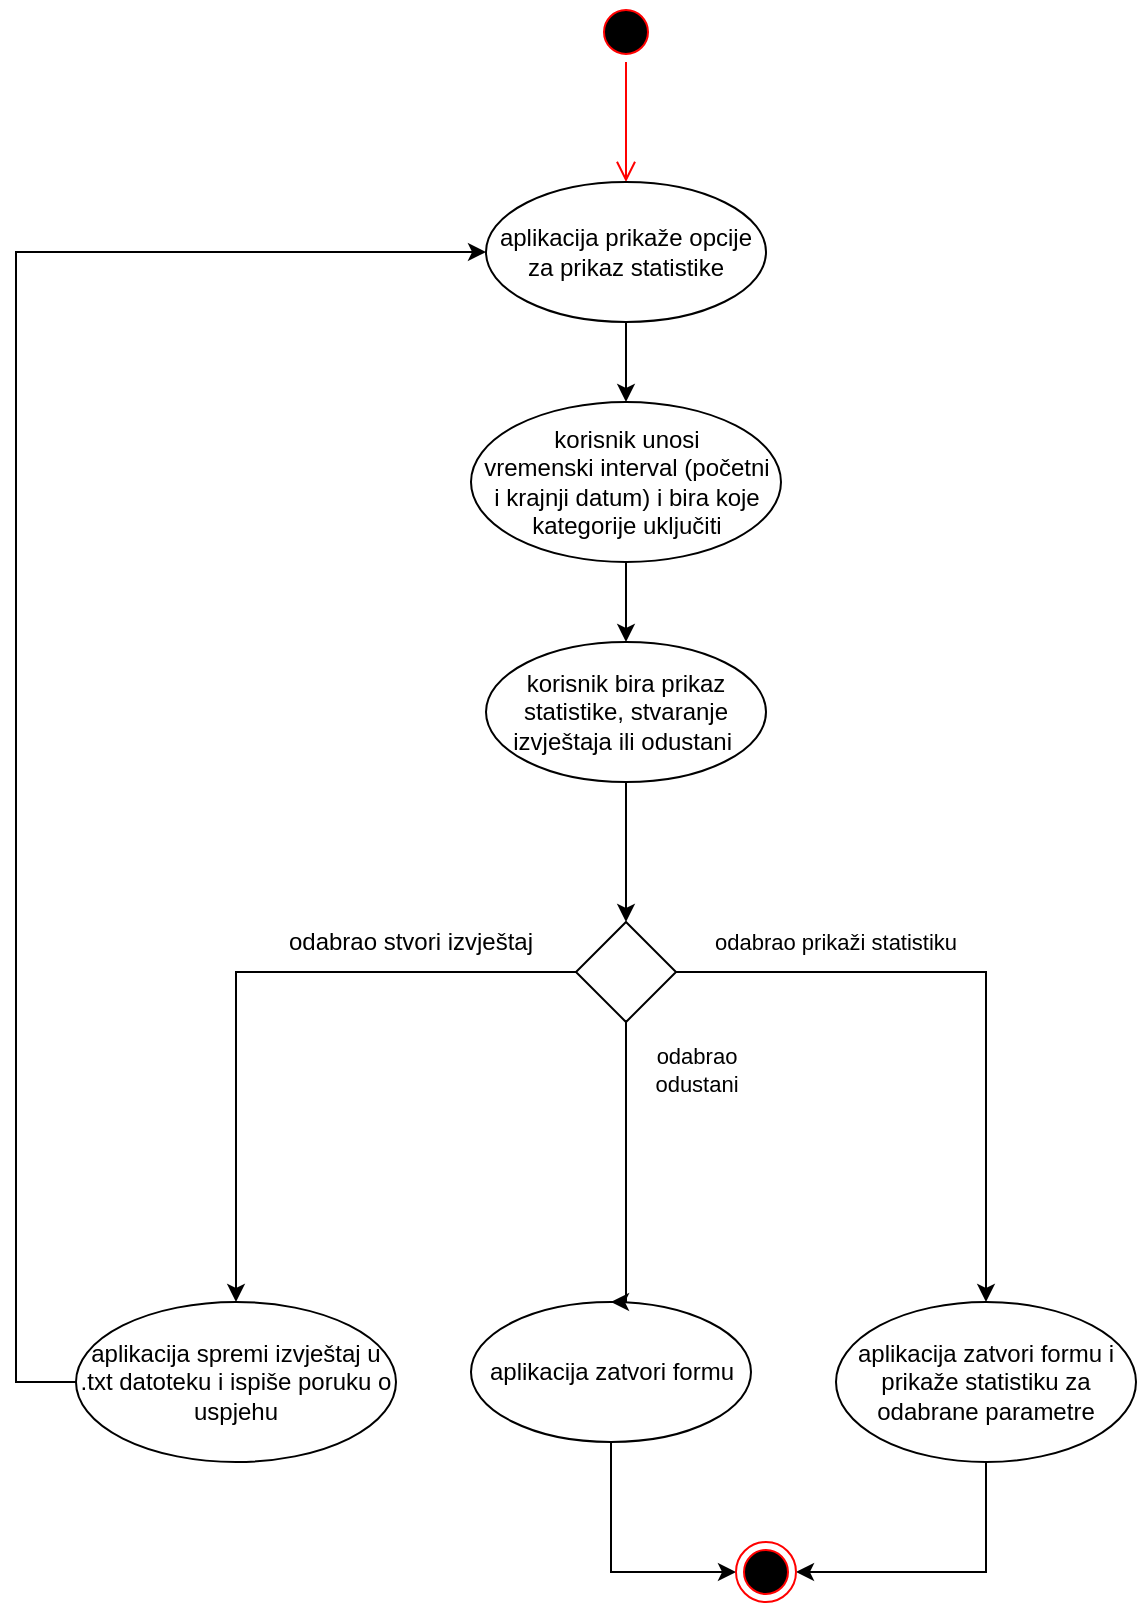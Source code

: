 <mxfile version="12.4.2" type="device" pages="1"><diagram id="pSqhx7WhXrGgPk5z7CBR" name="Statistika i izvještaj"><mxGraphModel dx="1024" dy="592" grid="1" gridSize="10" guides="1" tooltips="1" connect="1" arrows="1" fold="1" page="1" pageScale="1" pageWidth="827" pageHeight="1169" math="0" shadow="0"><root><mxCell id="0"/><mxCell id="1" parent="0"/><mxCell id="wPsaVGqtJED-wCGC2k4w-1" value="" style="ellipse;html=1;shape=startState;fillColor=#000000;strokeColor=#ff0000;" parent="1" vertex="1"><mxGeometry x="350" y="30" width="30" height="30" as="geometry"/></mxCell><mxCell id="wPsaVGqtJED-wCGC2k4w-2" value="" style="edgeStyle=orthogonalEdgeStyle;html=1;verticalAlign=bottom;endArrow=open;endSize=8;strokeColor=#ff0000;" parent="1" source="wPsaVGqtJED-wCGC2k4w-1" edge="1"><mxGeometry relative="1" as="geometry"><mxPoint x="365" y="120" as="targetPoint"/></mxGeometry></mxCell><mxCell id="wPsaVGqtJED-wCGC2k4w-7" style="edgeStyle=orthogonalEdgeStyle;rounded=0;orthogonalLoop=1;jettySize=auto;html=1;exitX=0.5;exitY=1;exitDx=0;exitDy=0;" parent="1" source="wPsaVGqtJED-wCGC2k4w-3" target="wPsaVGqtJED-wCGC2k4w-4" edge="1"><mxGeometry relative="1" as="geometry"/></mxCell><mxCell id="wPsaVGqtJED-wCGC2k4w-3" value="aplikacija prikaže opcije za prikaz statistike" style="ellipse;whiteSpace=wrap;html=1;" parent="1" vertex="1"><mxGeometry x="295" y="120" width="140" height="70" as="geometry"/></mxCell><mxCell id="t4vwWzWwQpp9QJ2UO73X-1" style="edgeStyle=orthogonalEdgeStyle;rounded=0;orthogonalLoop=1;jettySize=auto;html=1;exitX=0.5;exitY=1;exitDx=0;exitDy=0;entryX=0.5;entryY=0;entryDx=0;entryDy=0;" parent="1" source="wPsaVGqtJED-wCGC2k4w-4" target="wPsaVGqtJED-wCGC2k4w-8" edge="1"><mxGeometry relative="1" as="geometry"><mxPoint x="365.588" y="345.176" as="targetPoint"/></mxGeometry></mxCell><mxCell id="wPsaVGqtJED-wCGC2k4w-4" value="korisnik unosi &lt;br&gt;vremenski interval (početni &lt;br&gt;i krajnji datum) i bira koje &lt;br&gt;kategorije uključiti" style="ellipse;whiteSpace=wrap;html=1;" parent="1" vertex="1"><mxGeometry x="287.5" y="230" width="155" height="80" as="geometry"/></mxCell><mxCell id="t4vwWzWwQpp9QJ2UO73X-7" style="edgeStyle=orthogonalEdgeStyle;rounded=0;orthogonalLoop=1;jettySize=auto;html=1;exitX=0.5;exitY=1;exitDx=0;exitDy=0;entryX=1;entryY=0.5;entryDx=0;entryDy=0;" parent="1" source="wPsaVGqtJED-wCGC2k4w-5" target="wPsaVGqtJED-wCGC2k4w-17" edge="1"><mxGeometry relative="1" as="geometry"/></mxCell><mxCell id="wPsaVGqtJED-wCGC2k4w-5" value="aplikacija zatvori formu i prikaže statistiku za odabrane parametre" style="ellipse;whiteSpace=wrap;html=1;" parent="1" vertex="1"><mxGeometry x="470" y="680" width="150" height="80" as="geometry"/></mxCell><mxCell id="wPsaVGqtJED-wCGC2k4w-18" style="edgeStyle=orthogonalEdgeStyle;rounded=0;orthogonalLoop=1;jettySize=auto;html=1;exitX=0.5;exitY=1;exitDx=0;exitDy=0;entryX=0;entryY=0.5;entryDx=0;entryDy=0;" parent="1" source="wPsaVGqtJED-wCGC2k4w-6" target="wPsaVGqtJED-wCGC2k4w-17" edge="1"><mxGeometry relative="1" as="geometry"/></mxCell><mxCell id="wPsaVGqtJED-wCGC2k4w-6" value="aplikacija zatvori formu" style="ellipse;whiteSpace=wrap;html=1;" parent="1" vertex="1"><mxGeometry x="287.5" y="680" width="140" height="70" as="geometry"/></mxCell><mxCell id="wPsaVGqtJED-wCGC2k4w-13" style="edgeStyle=orthogonalEdgeStyle;rounded=0;orthogonalLoop=1;jettySize=auto;html=1;exitX=0.5;exitY=1;exitDx=0;exitDy=0;" parent="1" source="wPsaVGqtJED-wCGC2k4w-8" target="wPsaVGqtJED-wCGC2k4w-12" edge="1"><mxGeometry relative="1" as="geometry"/></mxCell><mxCell id="wPsaVGqtJED-wCGC2k4w-8" value="korisnik bira prikaz statistike, stvaranje izvještaja ili odustani&amp;nbsp;" style="ellipse;whiteSpace=wrap;html=1;" parent="1" vertex="1"><mxGeometry x="295" y="350" width="140" height="70" as="geometry"/></mxCell><mxCell id="wPsaVGqtJED-wCGC2k4w-14" value="&amp;nbsp;odabrao prikaži statistiku" style="edgeStyle=orthogonalEdgeStyle;rounded=0;orthogonalLoop=1;jettySize=auto;html=1;exitX=1;exitY=0.5;exitDx=0;exitDy=0;exitPerimeter=0;" parent="1" source="wPsaVGqtJED-wCGC2k4w-12" target="wPsaVGqtJED-wCGC2k4w-5" edge="1"><mxGeometry x="-0.511" y="15" relative="1" as="geometry"><mxPoint as="offset"/><mxPoint x="550" y="680" as="targetPoint"/></mxGeometry></mxCell><mxCell id="wPsaVGqtJED-wCGC2k4w-15" value="odabrao&lt;br&gt;odustani" style="edgeStyle=orthogonalEdgeStyle;rounded=0;orthogonalLoop=1;jettySize=auto;html=1;exitX=0.5;exitY=1;exitDx=0;exitDy=0;exitPerimeter=0;entryX=0.5;entryY=0;entryDx=0;entryDy=0;" parent="1" source="wPsaVGqtJED-wCGC2k4w-12" target="wPsaVGqtJED-wCGC2k4w-6" edge="1"><mxGeometry x="0.4" y="87" relative="1" as="geometry"><mxPoint x="-52" y="-80" as="offset"/><Array as="points"><mxPoint x="365" y="680"/><mxPoint x="365" y="680"/></Array><mxPoint x="365" y="680" as="targetPoint"/></mxGeometry></mxCell><mxCell id="amB7_LdBIssrdfAGDQcg-5" style="edgeStyle=orthogonalEdgeStyle;rounded=0;orthogonalLoop=1;jettySize=auto;html=1;exitX=0;exitY=0.5;exitDx=0;exitDy=0;exitPerimeter=0;entryX=0.5;entryY=0;entryDx=0;entryDy=0;" parent="1" source="wPsaVGqtJED-wCGC2k4w-12" target="amB7_LdBIssrdfAGDQcg-8" edge="1"><mxGeometry relative="1" as="geometry"><mxPoint x="170" y="680" as="targetPoint"/></mxGeometry></mxCell><mxCell id="amB7_LdBIssrdfAGDQcg-6" value="&lt;span style=&quot;color: rgba(0 , 0 , 0 , 0) ; font-family: monospace ; font-size: 0px ; background-color: rgb(248 , 249 , 250)&quot;&gt;%3CmxGraphModel%3E%3Croot%3E%3CmxCell%20id%3D%220%22%2F%3E%3CmxCell%20id%3D%221%22%20parent%3D%220%22%2F%3E%3CmxCell%20id%3D%222%22%20value%3D%22odabrao%26lt%3Bbr%26gt%3Bstvori%20%26lt%3Bbr%26gt%3Bizvje%C5%A1taj%22%20style%3D%22text%3Bhtml%3D1%3Balign%3Dcenter%3BverticalAlign%3Dmiddle%3Bresizable%3D0%3Bpoints%3D%5B%5D%3B%3BlabelBackgroundColor%3D%23ffffff%3B%22%20vertex%3D%221%22%20connectable%3D%220%22%20parent%3D%221%22%3E%3CmxGeometry%20x%3D%22299%22%20y%3D%22608%22%20as%3D%22geometry%22%3E%3CmxPoint%20x%3D%2222%22%20as%3D%22offset%22%2F%3E%3C%2FmxGeometry%3E%3C%2FmxCell%3E%3C%2Froot%3E%3C%2FmxGraphModel%3E&lt;/span&gt;&lt;span style=&quot;color: rgba(0 , 0 , 0 , 0) ; font-family: monospace ; font-size: 0px ; background-color: rgb(248 , 249 , 250)&quot;&gt;%3CmxGraphModel%3E%3Croot%3E%3CmxCell%20id%3D%220%22%2F%3E%3CmxCell%20id%3D%221%22%20parent%3D%220%22%2F%3E%3CmxCell%20id%3D%222%22%20value%3D%22odabrao%26lt%3Bbr%26gt%3Bstvori%20%26lt%3Bbr%26gt%3Bizvje%C5%A1taj%22%20style%3D%22text%3Bhtml%3D1%3Balign%3Dcenter%3BverticalAlign%3Dmiddle%3Bresizable%3D0%3Bpoints%3D%5B%5D%3B%3BlabelBackgroundColor%3D%23ffffff%3B%22%20vertex%3D%221%22%20connectable%3D%220%22%20parent%3D%221%22%3E%3CmxGeometry%20x%3D%22299%22%20y%3D%22608%22%20as%3D%22geometry%22%3E%3CmxPoint%20x%3D%2222%22%20as%3D%22offset%22%2F%3E%3C%2FmxGeometry%3E%3C%2FmxCell%3E%3C%2Froot%3E%3C%2FmxGraphModel%3E&lt;/span&gt;&lt;span style=&quot;color: rgba(0 , 0 , 0 , 0) ; font-family: monospace ; font-size: 0px ; background-color: rgb(248 , 249 , 250)&quot;&gt;%3CmxGraphModel%3E%3Croot%3E%3CmxCell%20id%3D%220%22%2F%3E%3CmxCell%20id%3D%221%22%20parent%3D%220%22%2F%3E%3CmxCell%20id%3D%222%22%20value%3D%22odabrao%26lt%3Bbr%26gt%3Bstvori%20%26lt%3Bbr%26gt%3Bizvje%C5%A1taj%22%20style%3D%22text%3Bhtml%3D1%3Balign%3Dcenter%3BverticalAlign%3Dmiddle%3Bresizable%3D0%3Bpoints%3D%5B%5D%3B%3BlabelBackgroundColor%3D%23ffffff%3B%22%20vertex%3D%221%22%20connectable%3D%220%22%20parent%3D%221%22%3E%3CmxGeometry%20x%3D%22299%22%20y%3D%22608%22%20as%3D%22geometry%22%3E%3CmxPoint%20x%3D%2222%22%20as%3D%22offset%22%2F%3E%3C%2FmxGeometry%3E%3C%2FmxCell%3E%3C%2Froot%3E%3C%2FmxGraphModel%3E&lt;/span&gt;&lt;span style=&quot;color: rgba(0 , 0 , 0 , 0) ; font-family: monospace ; font-size: 0px ; background-color: rgb(248 , 249 , 250)&quot;&gt;%3CmxGraphModel%3E%3Croot%3E%3CmxCell%20id%3D%220%22%2F%3E%3CmxCell%20id%3D%221%22%20parent%3D%220%22%2F%3E%3CmxCell%20id%3D%222%22%20value%3D%22odabrao%26lt%3Bbr%26gt%3Bstvori%20%26lt%3Bbr%26gt%3Bizvje%C5%A1taj%22%20style%3D%22text%3Bhtml%3D1%3Balign%3Dcenter%3BverticalAlign%3Dmiddle%3Bresizable%3D0%3Bpoints%3D%5B%5D%3B%3BlabelBackgroundColor%3D%23ffffff%3B%22%20vertex%3D%221%22%20connectable%3D%220%22%20parent%3D%221%22%3E%3CmxGeometry%20x%3D%22299%22%20y%3D%22608%22%20as%3D%22geometry%22%3E%3CmxPoint%20x%3D%2222%22%20as%3D%22offset%22%2F%3E%3C%2FmxGeometry%3E%3C%2FmxCell%3E%3C%2Froot%3E%3C%2FmxGraphModel%3E&lt;/span&gt;&lt;span style=&quot;color: rgba(0 , 0 , 0 , 0) ; font-family: monospace ; font-size: 0px ; background-color: rgb(248 , 249 , 250)&quot;&gt;%3CmxGraphModel%3E%3Croot%3E%3CmxCell%20id%3D%220%22%2F%3E%3CmxCell%20id%3D%221%22%20parent%3D%220%22%2F%3E%3CmxCell%20id%3D%222%22%20value%3D%22odabrao%26lt%3Bbr%26gt%3Bstvori%20%26lt%3Bbr%26gt%3Bizvje%C5%A1taj%22%20style%3D%22text%3Bhtml%3D1%3Balign%3Dcenter%3BverticalAlign%3Dmiddle%3Bresizable%3D0%3Bpoints%3D%5B%5D%3B%3BlabelBackgroundColor%3D%23ffffff%3B%22%20vertex%3D%221%22%20connectable%3D%220%22%20parent%3D%221%22%3E%3CmxGeometry%20x%3D%22299%22%20y%3D%22608%22%20as%3D%22geometry%22%3E%3CmxPoint%20x%3D%2222%22%20as%3D%22offset%22%2F%3E%3C%2FmxGeometry%3E%3C%2FmxCell%3E%3C%2Froot%3E%3C%2FmxGraphModel%3E&lt;/span&gt;&lt;span style=&quot;color: rgba(0 , 0 , 0 , 0) ; font-family: monospace ; font-size: 0px ; background-color: rgb(248 , 249 , 250)&quot;&gt;%3CmxGraphModel%3E%3Croot%3E%3CmxCell%20id%3D%220%22%2F%3E%3CmxCell%20id%3D%221%22%20parent%3D%220%22%2F%3E%3CmxCell%20id%3D%222%22%20value%3D%22odabrao%26lt%3Bbr%26gt%3Bstvori%20%26lt%3Bbr%26gt%3Bizvje%C5%A1taj%22%20style%3D%22text%3Bhtml%3D1%3Balign%3Dcenter%3BverticalAlign%3Dmiddle%3Bresizable%3D0%3Bpoints%3D%5B%5D%3B%3BlabelBackgroundColor%3D%23ffffff%3B%22%20vertex%3D%221%22%20connectable%3D%220%22%20parent%3D%221%22%3E%3CmxGeometry%20x%3D%22299%22%20y%3D%22608%22%20as%3D%22geometry%22%3E%3CmxPoint%20x%3D%2222%22%20as%3D%22offset%22%2F%3E%3C%2FmxGeometry%3E%3C%2FmxCell%3E%3C%2Froot%3E%3C%2FmxGraphModel%odabra&lt;/span&gt;" style="text;html=1;align=center;verticalAlign=middle;resizable=0;points=[];;labelBackgroundColor=#ffffff;" parent="amB7_LdBIssrdfAGDQcg-5" vertex="1" connectable="0"><mxGeometry x="-0.139" y="-2" relative="1" as="geometry"><mxPoint as="offset"/></mxGeometry></mxCell><mxCell id="amB7_LdBIssrdfAGDQcg-7" value="odabrao stvori izvještaj" style="text;html=1;align=center;verticalAlign=middle;resizable=0;points=[];;labelBackgroundColor=#ffffff;" parent="amB7_LdBIssrdfAGDQcg-5" vertex="1" connectable="0"><mxGeometry x="-0.215" relative="1" as="geometry"><mxPoint x="48" y="-15" as="offset"/></mxGeometry></mxCell><mxCell id="wPsaVGqtJED-wCGC2k4w-12" value="" style="strokeWidth=1;html=1;shape=mxgraph.flowchart.decision;whiteSpace=wrap;" parent="1" vertex="1"><mxGeometry x="340" y="490" width="50" height="50" as="geometry"/></mxCell><mxCell id="wPsaVGqtJED-wCGC2k4w-17" value="" style="ellipse;html=1;shape=endState;fillColor=#000000;strokeColor=#ff0000;" parent="1" vertex="1"><mxGeometry x="420" y="800" width="30" height="30" as="geometry"/></mxCell><mxCell id="amB7_LdBIssrdfAGDQcg-17" style="edgeStyle=orthogonalEdgeStyle;rounded=0;orthogonalLoop=1;jettySize=auto;html=1;exitX=0;exitY=0.5;exitDx=0;exitDy=0;entryX=0;entryY=0.5;entryDx=0;entryDy=0;" parent="1" source="amB7_LdBIssrdfAGDQcg-8" target="wPsaVGqtJED-wCGC2k4w-3" edge="1"><mxGeometry relative="1" as="geometry"><Array as="points"><mxPoint x="60" y="720"/><mxPoint x="60" y="155"/></Array></mxGeometry></mxCell><mxCell id="amB7_LdBIssrdfAGDQcg-8" value="aplikacija spremi izvještaj u .txt datoteku i ispiše poruku o uspjehu" style="ellipse;whiteSpace=wrap;html=1;" parent="1" vertex="1"><mxGeometry x="90" y="680" width="160" height="80" as="geometry"/></mxCell></root></mxGraphModel></diagram></mxfile>